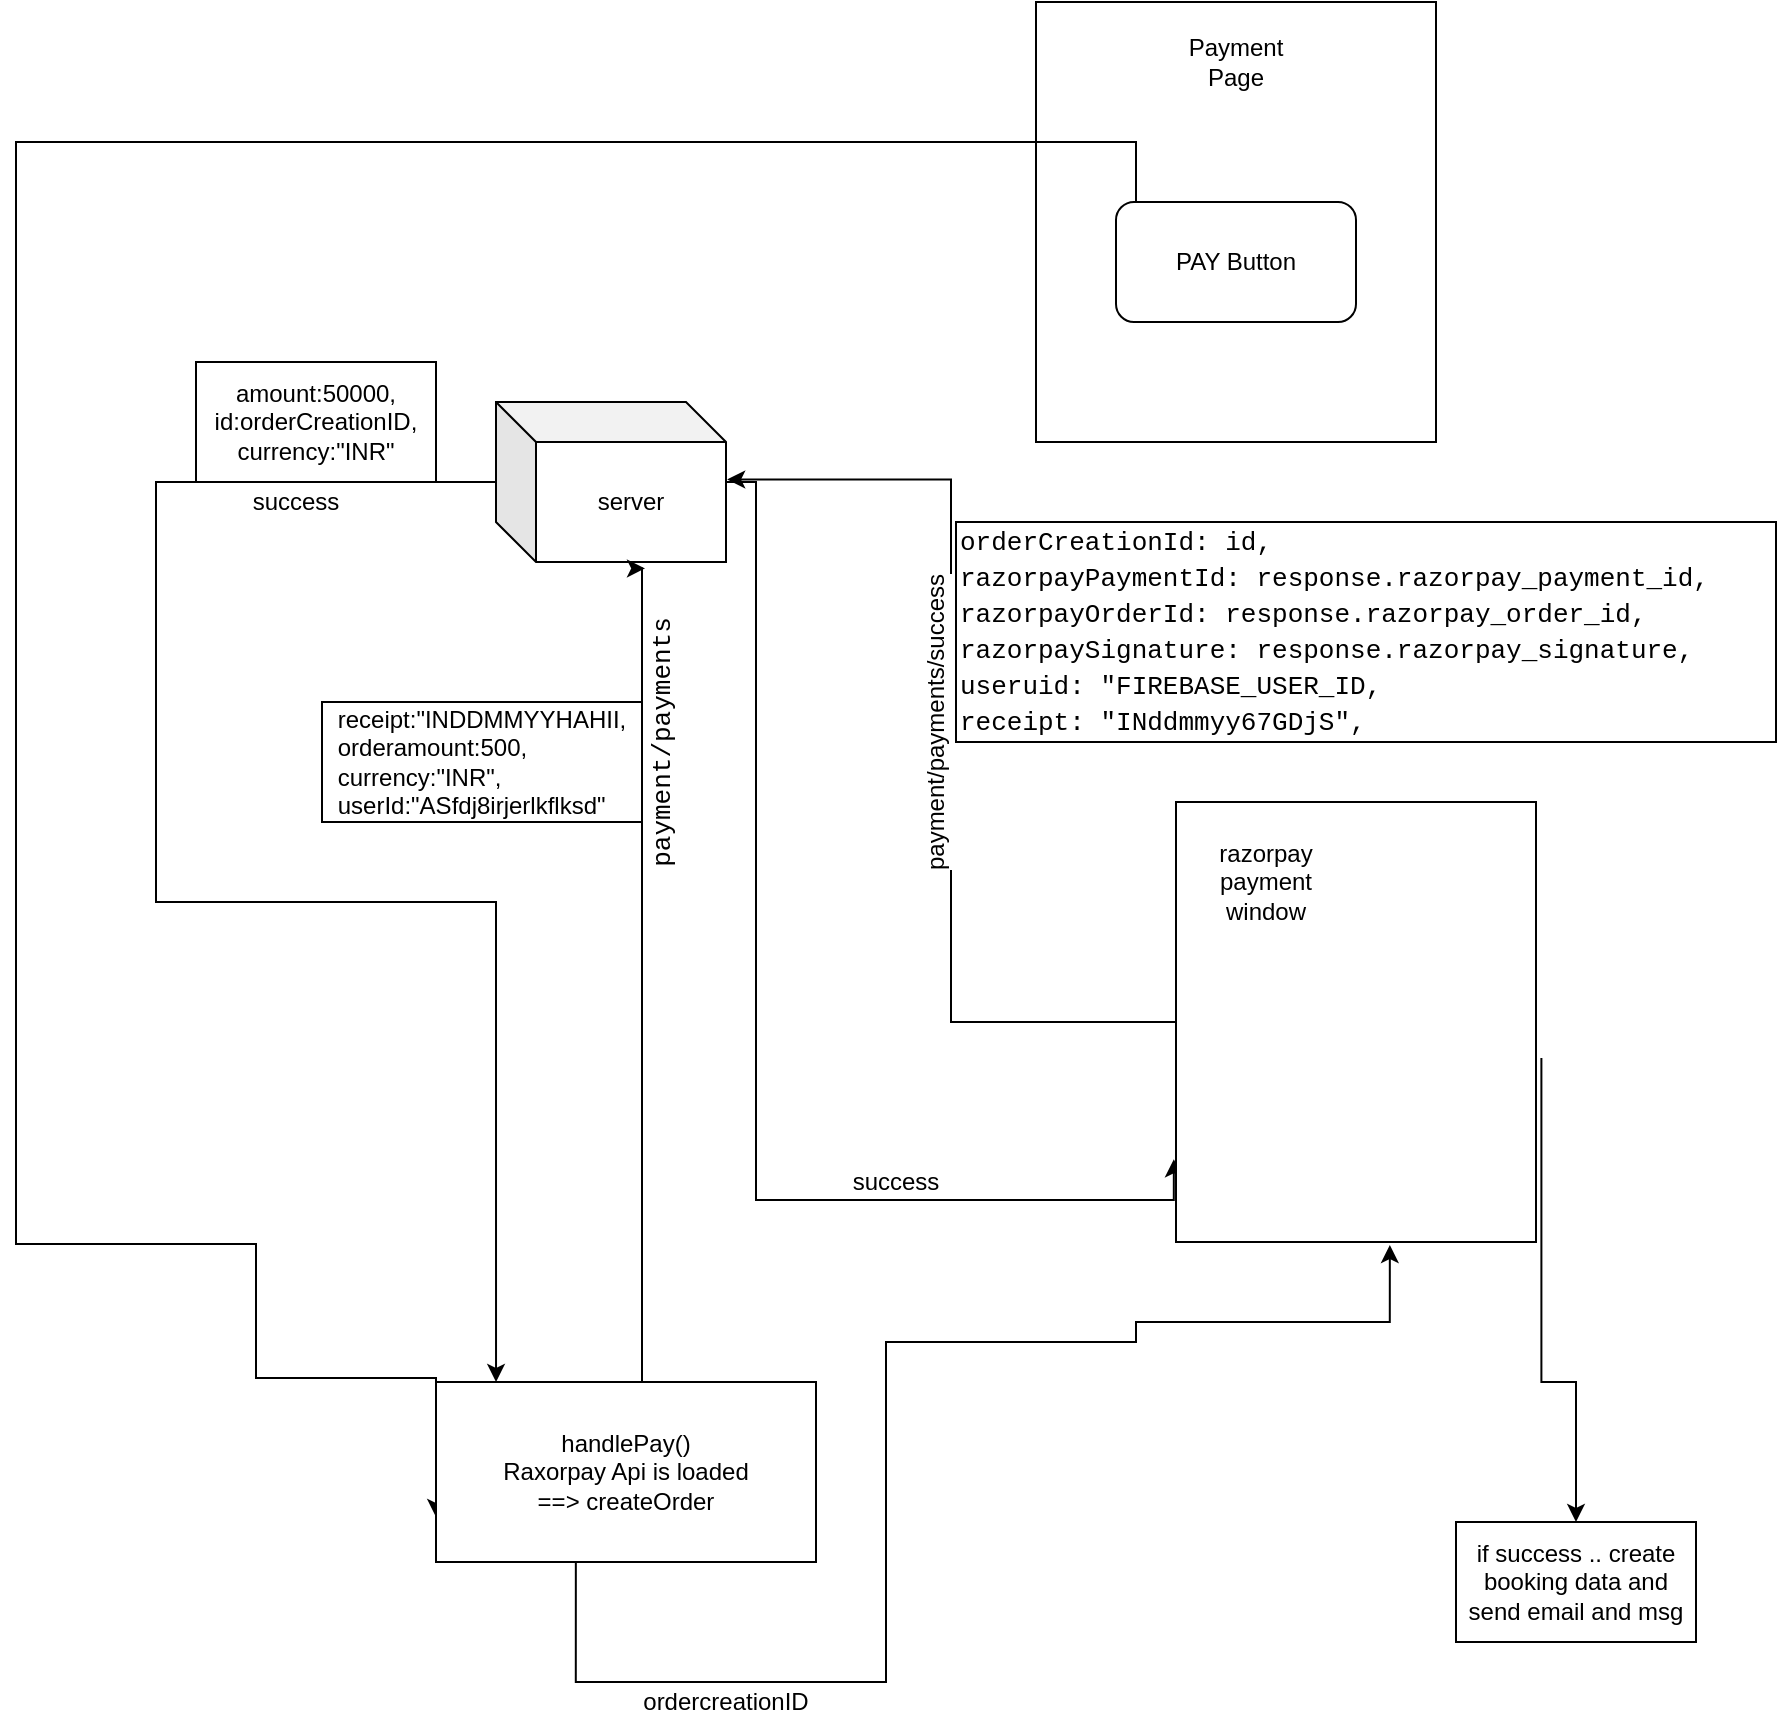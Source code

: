 <mxfile version="14.7.6" type="github">
  <diagram id="409Xh04mN-QpvZaiIPX0" name="Page-1">
    <mxGraphModel dx="2076" dy="1032" grid="1" gridSize="10" guides="1" tooltips="1" connect="1" arrows="1" fold="1" page="1" pageScale="1" pageWidth="850" pageHeight="1100" math="0" shadow="0">
      <root>
        <mxCell id="0" />
        <mxCell id="1" parent="0" />
        <mxCell id="_lEi_9dFLZvuGwwvo4bk-24" style="edgeStyle=orthogonalEdgeStyle;rounded=0;orthogonalLoop=1;jettySize=auto;html=1;entryX=0.158;entryY=0;entryDx=0;entryDy=0;entryPerimeter=0;fontColor=#000000;" edge="1" parent="1" source="_lEi_9dFLZvuGwwvo4bk-1" target="_lEi_9dFLZvuGwwvo4bk-7">
          <mxGeometry relative="1" as="geometry">
            <Array as="points">
              <mxPoint x="140" y="250" />
              <mxPoint x="140" y="460" />
              <mxPoint x="310" y="460" />
            </Array>
          </mxGeometry>
        </mxCell>
        <mxCell id="_lEi_9dFLZvuGwwvo4bk-28" style="edgeStyle=orthogonalEdgeStyle;rounded=0;orthogonalLoop=1;jettySize=auto;html=1;entryX=-0.006;entryY=0.812;entryDx=0;entryDy=0;entryPerimeter=0;fontColor=#000000;" edge="1" parent="1" source="_lEi_9dFLZvuGwwvo4bk-1" target="_lEi_9dFLZvuGwwvo4bk-20">
          <mxGeometry relative="1" as="geometry">
            <Array as="points">
              <mxPoint x="440" y="250" />
              <mxPoint x="440" y="609" />
            </Array>
          </mxGeometry>
        </mxCell>
        <mxCell id="_lEi_9dFLZvuGwwvo4bk-1" value="server" style="shape=cube;whiteSpace=wrap;html=1;boundedLbl=1;backgroundOutline=1;darkOpacity=0.05;darkOpacity2=0.1;" vertex="1" parent="1">
          <mxGeometry x="310" y="210" width="115" height="80" as="geometry" />
        </mxCell>
        <mxCell id="_lEi_9dFLZvuGwwvo4bk-3" value="" style="rounded=0;whiteSpace=wrap;html=1;" vertex="1" parent="1">
          <mxGeometry x="580" y="10" width="200" height="220" as="geometry" />
        </mxCell>
        <mxCell id="_lEi_9dFLZvuGwwvo4bk-4" value="Payment Page" style="text;html=1;strokeColor=none;fillColor=none;align=center;verticalAlign=middle;whiteSpace=wrap;rounded=0;" vertex="1" parent="1">
          <mxGeometry x="660" y="30" width="40" height="20" as="geometry" />
        </mxCell>
        <mxCell id="_lEi_9dFLZvuGwwvo4bk-19" style="edgeStyle=orthogonalEdgeStyle;rounded=0;orthogonalLoop=1;jettySize=auto;html=1;entryX=0;entryY=0.75;entryDx=0;entryDy=0;fontColor=#000000;" edge="1" parent="1" source="_lEi_9dFLZvuGwwvo4bk-5" target="_lEi_9dFLZvuGwwvo4bk-7">
          <mxGeometry relative="1" as="geometry">
            <Array as="points">
              <mxPoint x="630" y="80" />
              <mxPoint x="70" y="80" />
              <mxPoint x="70" y="631" />
              <mxPoint x="190" y="631" />
              <mxPoint x="190" y="698" />
            </Array>
          </mxGeometry>
        </mxCell>
        <mxCell id="_lEi_9dFLZvuGwwvo4bk-5" value="PAY Button" style="rounded=1;whiteSpace=wrap;html=1;" vertex="1" parent="1">
          <mxGeometry x="620" y="110" width="120" height="60" as="geometry" />
        </mxCell>
        <mxCell id="_lEi_9dFLZvuGwwvo4bk-8" style="edgeStyle=orthogonalEdgeStyle;rounded=0;orthogonalLoop=1;jettySize=auto;html=1;entryX=0.648;entryY=1.04;entryDx=0;entryDy=0;entryPerimeter=0;" edge="1" parent="1" source="_lEi_9dFLZvuGwwvo4bk-7" target="_lEi_9dFLZvuGwwvo4bk-1">
          <mxGeometry relative="1" as="geometry">
            <Array as="points">
              <mxPoint x="383" y="420" />
              <mxPoint x="383" y="420" />
            </Array>
          </mxGeometry>
        </mxCell>
        <mxCell id="_lEi_9dFLZvuGwwvo4bk-22" style="edgeStyle=orthogonalEdgeStyle;rounded=0;orthogonalLoop=1;jettySize=auto;html=1;fontColor=#000000;exitX=0.368;exitY=1;exitDx=0;exitDy=0;exitPerimeter=0;entryX=0.594;entryY=1.007;entryDx=0;entryDy=0;entryPerimeter=0;" edge="1" parent="1" source="_lEi_9dFLZvuGwwvo4bk-7" target="_lEi_9dFLZvuGwwvo4bk-20">
          <mxGeometry relative="1" as="geometry">
            <mxPoint x="630" y="655" as="targetPoint" />
            <Array as="points">
              <mxPoint x="350" y="850" />
              <mxPoint x="505" y="850" />
              <mxPoint x="505" y="680" />
              <mxPoint x="630" y="680" />
              <mxPoint x="630" y="670" />
              <mxPoint x="757" y="670" />
            </Array>
          </mxGeometry>
        </mxCell>
        <mxCell id="_lEi_9dFLZvuGwwvo4bk-7" value="handlePay()&lt;br&gt;Raxorpay Api is loaded&lt;br&gt;==&amp;gt; createOrder&lt;br&gt;" style="rounded=0;whiteSpace=wrap;html=1;" vertex="1" parent="1">
          <mxGeometry x="280" y="700" width="190" height="90" as="geometry" />
        </mxCell>
        <mxCell id="_lEi_9dFLZvuGwwvo4bk-10" value="&lt;div style=&quot;font-family: &amp;quot;fira code light&amp;quot;, &amp;quot;anonymous pro regular&amp;quot;, consolas, &amp;quot;courier new&amp;quot;, monospace, consolas, &amp;quot;courier new&amp;quot;, monospace; font-size: 13px; line-height: 18px;&quot;&gt;&lt;span style=&quot;&quot;&gt;payment/payments&lt;/span&gt;&lt;/div&gt;" style="text;html=1;strokeColor=none;fillColor=none;align=center;verticalAlign=middle;whiteSpace=wrap;rounded=0;labelBackgroundColor=#ffffff;rotation=-90;" vertex="1" parent="1">
          <mxGeometry x="373" y="370" width="40" height="20" as="geometry" />
        </mxCell>
        <mxCell id="_lEi_9dFLZvuGwwvo4bk-15" value="receipt:&quot;INDDMMYYHAHII,&lt;br&gt;&lt;div style=&quot;text-align: left&quot;&gt;orderamount:500,&lt;/div&gt;&lt;div style=&quot;text-align: left&quot;&gt;currency:&quot;INR&quot;,&lt;/div&gt;&lt;div style=&quot;text-align: left&quot;&gt;userId:&quot;ASfdj8irjerlkflksd&quot;&lt;/div&gt;" style="rounded=0;whiteSpace=wrap;html=1;labelBackgroundColor=#ffffff;fontColor=#000000;" vertex="1" parent="1">
          <mxGeometry x="223" y="360" width="160" height="60" as="geometry" />
        </mxCell>
        <mxCell id="_lEi_9dFLZvuGwwvo4bk-17" value="success" style="text;html=1;strokeColor=none;fillColor=none;align=center;verticalAlign=middle;whiteSpace=wrap;rounded=0;labelBackgroundColor=#ffffff;fontColor=#000000;" vertex="1" parent="1">
          <mxGeometry x="190" y="250" width="40" height="20" as="geometry" />
        </mxCell>
        <mxCell id="_lEi_9dFLZvuGwwvo4bk-18" value="amount:50000,&lt;br&gt;id:orderCreationID,&lt;br&gt;currency:&quot;INR&quot;" style="rounded=0;whiteSpace=wrap;html=1;labelBackgroundColor=#ffffff;fontColor=#000000;" vertex="1" parent="1">
          <mxGeometry x="160" y="190" width="120" height="60" as="geometry" />
        </mxCell>
        <mxCell id="_lEi_9dFLZvuGwwvo4bk-25" style="edgeStyle=orthogonalEdgeStyle;rounded=0;orthogonalLoop=1;jettySize=auto;html=1;entryX=1.005;entryY=0.484;entryDx=0;entryDy=0;entryPerimeter=0;fontColor=#000000;" edge="1" parent="1" source="_lEi_9dFLZvuGwwvo4bk-20" target="_lEi_9dFLZvuGwwvo4bk-1">
          <mxGeometry relative="1" as="geometry" />
        </mxCell>
        <mxCell id="_lEi_9dFLZvuGwwvo4bk-32" style="edgeStyle=orthogonalEdgeStyle;rounded=0;orthogonalLoop=1;jettySize=auto;html=1;fontColor=#000000;exitX=1.015;exitY=0.582;exitDx=0;exitDy=0;exitPerimeter=0;" edge="1" parent="1" source="_lEi_9dFLZvuGwwvo4bk-20" target="_lEi_9dFLZvuGwwvo4bk-33">
          <mxGeometry relative="1" as="geometry">
            <mxPoint x="850" y="800" as="targetPoint" />
          </mxGeometry>
        </mxCell>
        <mxCell id="_lEi_9dFLZvuGwwvo4bk-20" value="" style="rounded=0;whiteSpace=wrap;html=1;labelBackgroundColor=#ffffff;fontColor=#000000;" vertex="1" parent="1">
          <mxGeometry x="650" y="410" width="180" height="220" as="geometry" />
        </mxCell>
        <mxCell id="_lEi_9dFLZvuGwwvo4bk-21" value="razorpay payment window" style="text;html=1;strokeColor=none;fillColor=none;align=center;verticalAlign=middle;whiteSpace=wrap;rounded=0;labelBackgroundColor=#ffffff;fontColor=#000000;" vertex="1" parent="1">
          <mxGeometry x="675" y="440" width="40" height="20" as="geometry" />
        </mxCell>
        <mxCell id="_lEi_9dFLZvuGwwvo4bk-23" value="ordercreationID" style="text;html=1;strokeColor=none;fillColor=none;align=center;verticalAlign=middle;whiteSpace=wrap;rounded=0;labelBackgroundColor=#ffffff;fontColor=#000000;" vertex="1" parent="1">
          <mxGeometry x="405" y="850" width="40" height="20" as="geometry" />
        </mxCell>
        <mxCell id="_lEi_9dFLZvuGwwvo4bk-26" value="payment/payments/success" style="text;html=1;strokeColor=none;fillColor=none;align=center;verticalAlign=middle;whiteSpace=wrap;rounded=0;labelBackgroundColor=#ffffff;fontColor=#000000;rotation=-90;" vertex="1" parent="1">
          <mxGeometry x="510" y="360" width="40" height="20" as="geometry" />
        </mxCell>
        <mxCell id="_lEi_9dFLZvuGwwvo4bk-27" value="&lt;div style=&quot;font-family: &amp;#34;fira code light&amp;#34; , &amp;#34;anonymous pro regular&amp;#34; , &amp;#34;consolas&amp;#34; , &amp;#34;courier new&amp;#34; , monospace , &amp;#34;consolas&amp;#34; , &amp;#34;courier new&amp;#34; , monospace ; font-size: 13px ; line-height: 18px&quot;&gt;&lt;div&gt;orderCreationId:&amp;nbsp;id,&lt;span&gt;&amp;nbsp; razorpayPaymentId:&amp;nbsp;response.razorpay_payment_id,&lt;/span&gt;&lt;span&gt;&amp;nbsp; razorpayOrderId:&amp;nbsp;response.razorpay_order_id,&lt;/span&gt;&lt;/div&gt;&lt;div&gt;razorpaySignature:&amp;nbsp;response.razorpay_signature,&lt;span&gt;&amp;nbsp; useruid: &quot;FIREBASE_USER_ID,&lt;/span&gt;&lt;/div&gt;&lt;div&gt;&lt;span&gt;receipt: &quot;INddmmyy67GDjS&quot;,&lt;/span&gt;&lt;/div&gt;&lt;/div&gt;" style="rounded=0;whiteSpace=wrap;html=1;labelBackgroundColor=none;fontColor=#000000;align=left;" vertex="1" parent="1">
          <mxGeometry x="540" y="270" width="410" height="110" as="geometry" />
        </mxCell>
        <mxCell id="_lEi_9dFLZvuGwwvo4bk-31" value="success" style="text;html=1;strokeColor=none;fillColor=none;align=center;verticalAlign=middle;whiteSpace=wrap;rounded=0;labelBackgroundColor=none;fontColor=#000000;" vertex="1" parent="1">
          <mxGeometry x="490" y="590" width="40" height="20" as="geometry" />
        </mxCell>
        <mxCell id="_lEi_9dFLZvuGwwvo4bk-33" value="if success .. create booking data and send email and msg" style="rounded=0;whiteSpace=wrap;html=1;labelBackgroundColor=none;fontColor=#000000;" vertex="1" parent="1">
          <mxGeometry x="790" y="770" width="120" height="60" as="geometry" />
        </mxCell>
      </root>
    </mxGraphModel>
  </diagram>
</mxfile>
